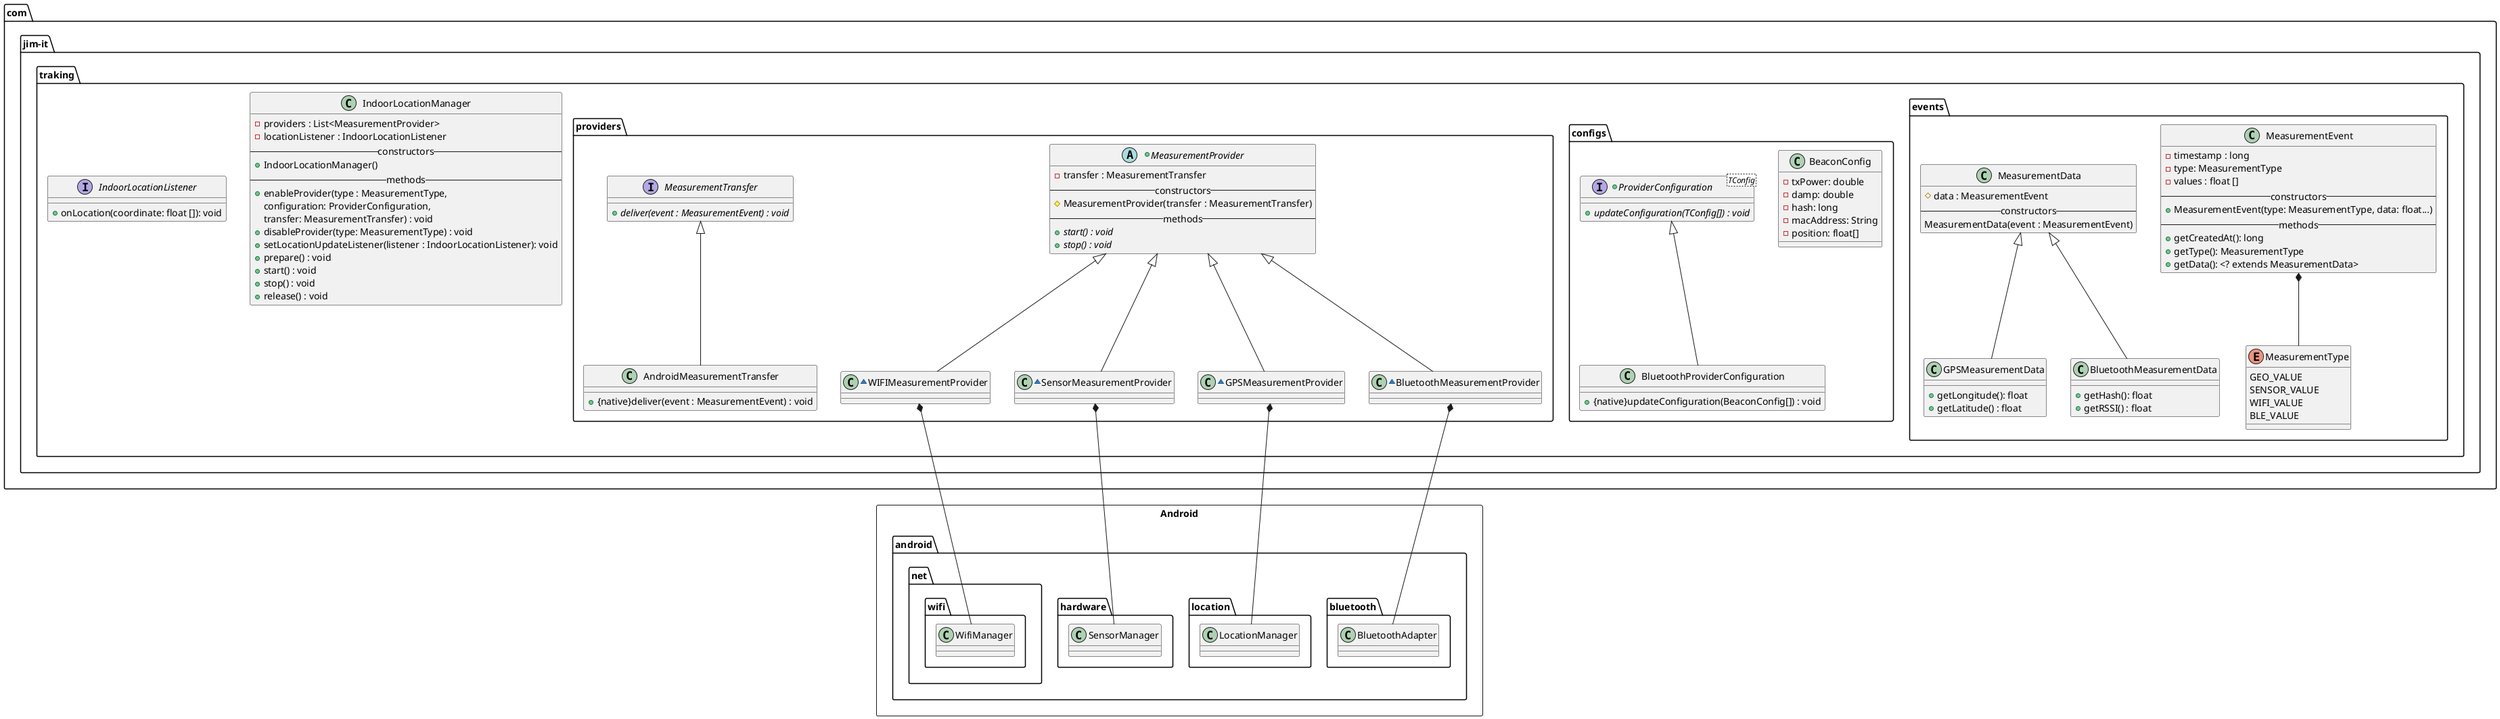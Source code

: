 @startuml

package Android <<Rectangle>>{
    package android.bluetooth{
        class BluetoothAdapter
    }
    package android.location{
        class LocationManager
    }
    package android.hardware{
        class SensorManager
    }
    package android.net.wifi{
        class WifiManager
    }
}

package com.jim-it.traking.events{
class MeasurementEvent{
-timestamp : long
-type: MeasurementType
-values : float []
-- constructors --
+MeasurementEvent(type: MeasurementType, data: float...)
-- methods --
+getCreatedAt(): long
+getType(): MeasurementType
+getData(): <? extends MeasurementData>
}

class GPSMeasurementData {
+getLongitude(): float
+getLatitude() : float
}
class BluetoothMeasurementData {
+getHash(): float
+getRSSI() : float
}

class MeasurementData{
#data : MeasurementEvent
-- constructors --
MeasurementData(event : MeasurementEvent)
}
enum MeasurementType {
GEO_VALUE
SENSOR_VALUE
WIFI_VALUE
BLE_VALUE


}
MeasurementData <|-- GPSMeasurementData
MeasurementData <|-- BluetoothMeasurementData
MeasurementEvent *-- MeasurementType
}

package com.jim-it.traking.configs{

class BeaconConfig {
-txPower: double
-damp: double
-hash: long
-macAddress: String
-position: float[]
}

+interface ProviderConfiguration<TConfig>{
+{abstract}updateConfiguration(TConfig[]) : void
}

class BluetoothProviderConfiguration{
+{native}updateConfiguration(BeaconConfig[]) : void
}
ProviderConfiguration <|-- BluetoothProviderConfiguration
}


package com.jim-it.traking{
class IndoorLocationManager {
-providers : List<MeasurementProvider>
-locationListener : IndoorLocationListener
--constructors--
+IndoorLocationManager()
--methods--
+enableProvider(type : MeasurementType,
                configuration: ProviderConfiguration,
                transfer: MeasurementTransfer) : void
+disableProvider(type: MeasurementType) : void
+setLocationUpdateListener(listener : IndoorLocationListener): void
+prepare() : void
+start() : void
+stop() : void
+release() : void
}
interface IndoorLocationListener{
+onLocation(coordinate: float []): void
}

}

package com.jim-it.traking.providers {

+abstract class MeasurementProvider {
-transfer : MeasurementTransfer
--constructors--
#MeasurementProvider(transfer : MeasurementTransfer)
--methods--
+{abstract}start() : void
+{abstract}stop() : void
}

interface MeasurementTransfer {
+{abstract}deliver(event : MeasurementEvent) : void
}

class AndroidMeasurementTransfer{
+{native}deliver(event : MeasurementEvent) : void
}


~class BluetoothMeasurementProvider{
}

~class GPSMeasurementProvider{
}

~class SensorMeasurementProvider{
}

~class WIFIMeasurementProvider{
}
MeasurementTransfer <|-- AndroidMeasurementTransfer

MeasurementProvider <|-- BluetoothMeasurementProvider
BluetoothMeasurementProvider *-- BluetoothAdapter

MeasurementProvider <|-- GPSMeasurementProvider
GPSMeasurementProvider *-- LocationManager

MeasurementProvider <|-- SensorMeasurementProvider
SensorMeasurementProvider *-- SensorManager

MeasurementProvider <|-- WIFIMeasurementProvider
WIFIMeasurementProvider *-- WifiManager
}

@enduml